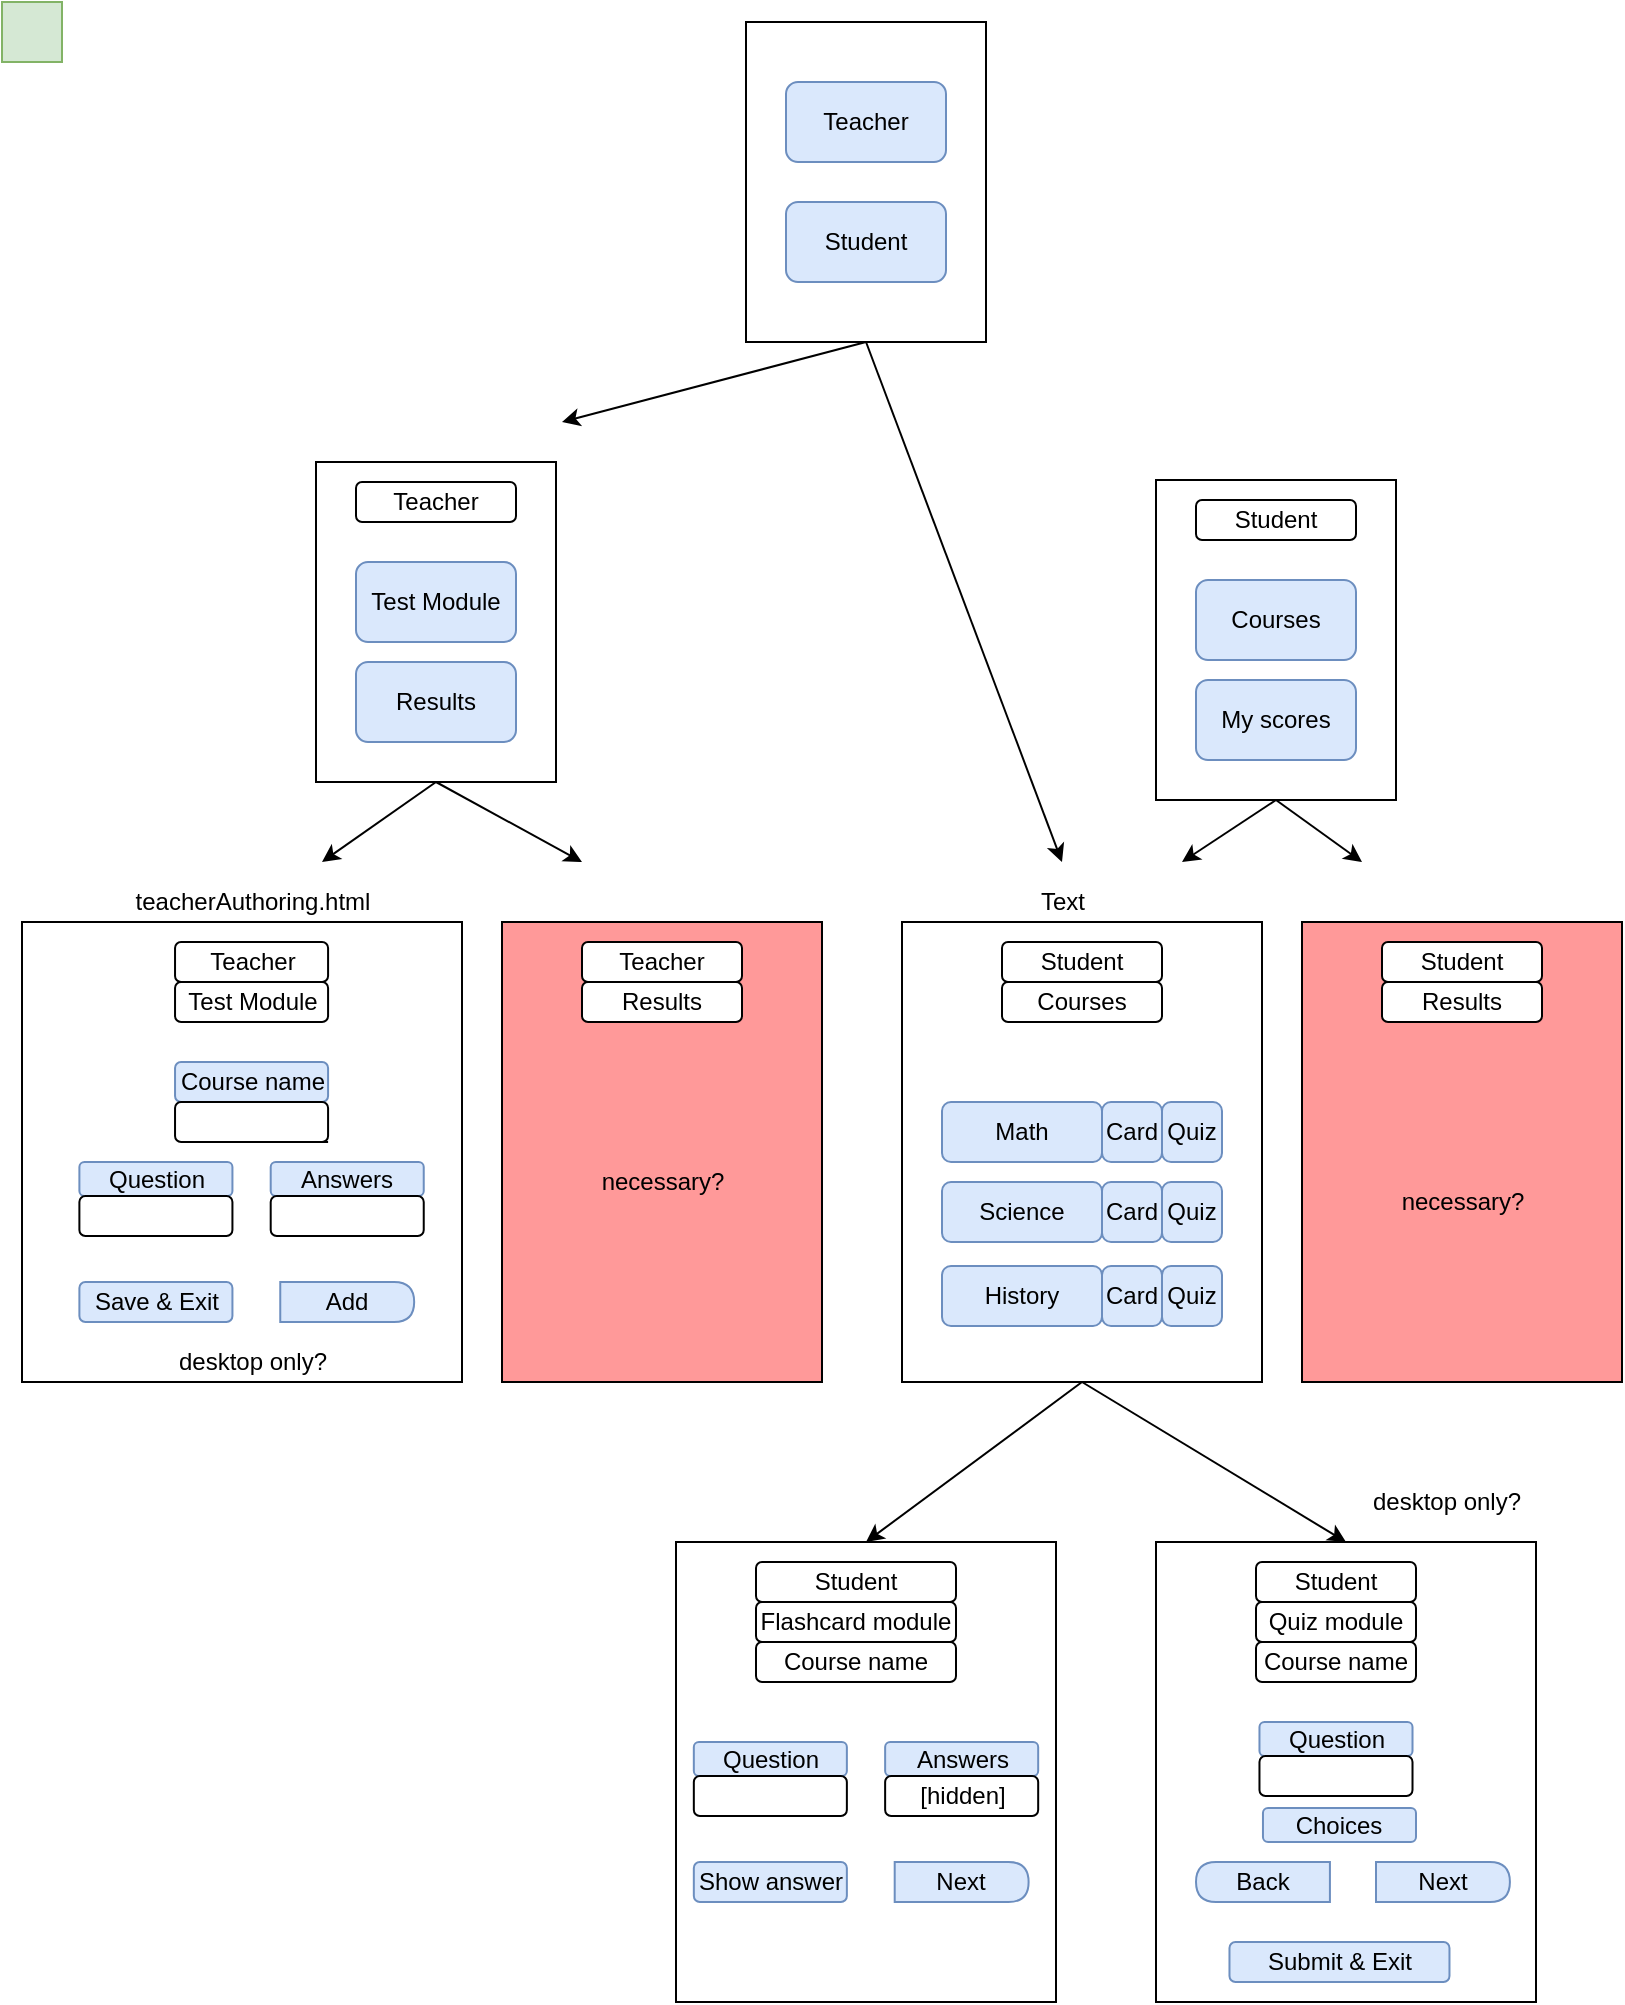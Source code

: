<mxfile version="14.4.3" type="github" pages="2"><diagram id="9fD9goAlEW5F1DG-xID0" name="Page-1"><mxGraphModel dx="878" dy="620" grid="1" gridSize="10" guides="1" tooltips="1" connect="1" arrows="1" fold="1" page="1" pageScale="1" pageWidth="850" pageHeight="1100" math="0" shadow="0"><root><mxCell id="0"/><mxCell id="1" parent="0"/><mxCell id="6zLcicrYt3kFBsztM3Yq-1" value="" style="rounded=0;whiteSpace=wrap;html=1;" vertex="1" parent="1"><mxGeometry x="402" y="40" width="120" height="160" as="geometry"/></mxCell><mxCell id="6zLcicrYt3kFBsztM3Yq-2" value="" style="endArrow=classic;html=1;exitX=0.5;exitY=1;exitDx=0;exitDy=0;" edge="1" parent="1" source="6zLcicrYt3kFBsztM3Yq-1"><mxGeometry width="50" height="50" relative="1" as="geometry"><mxPoint x="317" y="310" as="sourcePoint"/><mxPoint x="560" y="460" as="targetPoint"/></mxGeometry></mxCell><mxCell id="6zLcicrYt3kFBsztM3Yq-3" value="" style="endArrow=classic;html=1;exitX=0.5;exitY=1;exitDx=0;exitDy=0;" edge="1" parent="1" source="6zLcicrYt3kFBsztM3Yq-1"><mxGeometry width="50" height="50" relative="1" as="geometry"><mxPoint x="407" y="160" as="sourcePoint"/><mxPoint x="310" y="240" as="targetPoint"/></mxGeometry></mxCell><mxCell id="6zLcicrYt3kFBsztM3Yq-4" value="Teacher" style="rounded=1;whiteSpace=wrap;html=1;fillColor=#dae8fc;strokeColor=#6c8ebf;" vertex="1" parent="1"><mxGeometry x="422" y="70" width="80" height="40" as="geometry"/></mxCell><mxCell id="6zLcicrYt3kFBsztM3Yq-5" value="Student" style="rounded=1;whiteSpace=wrap;html=1;fillColor=#dae8fc;strokeColor=#6c8ebf;" vertex="1" parent="1"><mxGeometry x="422" y="130" width="80" height="40" as="geometry"/></mxCell><mxCell id="6zLcicrYt3kFBsztM3Yq-6" value="" style="endArrow=classic;html=1;exitX=0.5;exitY=1;exitDx=0;exitDy=0;" edge="1" parent="1" source="6zLcicrYt3kFBsztM3Yq-76"><mxGeometry width="50" height="50" relative="1" as="geometry"><mxPoint x="277" y="465" as="sourcePoint"/><mxPoint x="190" y="460" as="targetPoint"/></mxGeometry></mxCell><mxCell id="6zLcicrYt3kFBsztM3Yq-7" value="" style="endArrow=classic;html=1;exitX=0.5;exitY=1;exitDx=0;exitDy=0;" edge="1" parent="1" source="6zLcicrYt3kFBsztM3Yq-76"><mxGeometry width="50" height="50" relative="1" as="geometry"><mxPoint x="287" y="440" as="sourcePoint"/><mxPoint x="320" y="460" as="targetPoint"/></mxGeometry></mxCell><mxCell id="6zLcicrYt3kFBsztM3Yq-8" value="" style="group" vertex="1" connectable="0" parent="1"><mxGeometry x="40" y="490" width="220" height="230" as="geometry"/></mxCell><mxCell id="6zLcicrYt3kFBsztM3Yq-9" value="" style="rounded=0;whiteSpace=wrap;html=1;" vertex="1" parent="6zLcicrYt3kFBsztM3Yq-8"><mxGeometry width="220" height="230" as="geometry"/></mxCell><mxCell id="6zLcicrYt3kFBsztM3Yq-10" value="Teacher" style="rounded=1;whiteSpace=wrap;html=1;" vertex="1" parent="6zLcicrYt3kFBsztM3Yq-8"><mxGeometry x="76.522" y="10" width="76.522" height="20" as="geometry"/></mxCell><mxCell id="6zLcicrYt3kFBsztM3Yq-11" style="edgeStyle=orthogonalEdgeStyle;rounded=0;orthogonalLoop=1;jettySize=auto;html=1;exitX=1;exitY=0;exitDx=0;exitDy=0;fontSize=8;" edge="1" parent="6zLcicrYt3kFBsztM3Yq-8"><mxGeometry relative="1" as="geometry"><mxPoint x="153.043" y="110" as="sourcePoint"/><mxPoint x="148.261" y="90" as="targetPoint"/></mxGeometry></mxCell><mxCell id="6zLcicrYt3kFBsztM3Yq-12" value="Question" style="rounded=1;whiteSpace=wrap;html=1;fillColor=#dae8fc;strokeColor=#6c8ebf;" vertex="1" parent="6zLcicrYt3kFBsztM3Yq-8"><mxGeometry x="28.696" y="120" width="76.522" height="17" as="geometry"/></mxCell><mxCell id="6zLcicrYt3kFBsztM3Yq-13" value="Test Module" style="rounded=1;whiteSpace=wrap;html=1;" vertex="1" parent="6zLcicrYt3kFBsztM3Yq-8"><mxGeometry x="76.522" y="30" width="76.522" height="20" as="geometry"/></mxCell><mxCell id="6zLcicrYt3kFBsztM3Yq-14" value="Course name" style="rounded=1;whiteSpace=wrap;html=1;fillColor=#dae8fc;strokeColor=#6c8ebf;" vertex="1" parent="6zLcicrYt3kFBsztM3Yq-8"><mxGeometry x="76.522" y="70" width="76.522" height="20" as="geometry"/></mxCell><mxCell id="6zLcicrYt3kFBsztM3Yq-15" value="" style="rounded=1;whiteSpace=wrap;html=1;" vertex="1" parent="6zLcicrYt3kFBsztM3Yq-8"><mxGeometry x="76.522" y="90" width="76.522" height="20" as="geometry"/></mxCell><mxCell id="6zLcicrYt3kFBsztM3Yq-16" value="" style="rounded=1;whiteSpace=wrap;html=1;" vertex="1" parent="6zLcicrYt3kFBsztM3Yq-8"><mxGeometry x="28.696" y="137" width="76.522" height="20" as="geometry"/></mxCell><mxCell id="6zLcicrYt3kFBsztM3Yq-17" value="Answers" style="rounded=1;whiteSpace=wrap;html=1;fillColor=#dae8fc;strokeColor=#6c8ebf;" vertex="1" parent="6zLcicrYt3kFBsztM3Yq-8"><mxGeometry x="124.348" y="120" width="76.522" height="17" as="geometry"/></mxCell><mxCell id="6zLcicrYt3kFBsztM3Yq-18" value="" style="rounded=1;whiteSpace=wrap;html=1;" vertex="1" parent="6zLcicrYt3kFBsztM3Yq-8"><mxGeometry x="124.348" y="137" width="76.522" height="20" as="geometry"/></mxCell><mxCell id="6zLcicrYt3kFBsztM3Yq-19" value="Add" style="shape=delay;whiteSpace=wrap;html=1;fontSize=12;fillColor=#dae8fc;strokeColor=#6c8ebf;" vertex="1" parent="6zLcicrYt3kFBsztM3Yq-8"><mxGeometry x="129.13" y="180" width="66.957" height="20" as="geometry"/></mxCell><mxCell id="6zLcicrYt3kFBsztM3Yq-20" value="Save &amp;amp; Exit" style="rounded=1;whiteSpace=wrap;html=1;fillColor=#dae8fc;strokeColor=#6c8ebf;" vertex="1" parent="6zLcicrYt3kFBsztM3Yq-8"><mxGeometry x="28.696" y="180" width="76.522" height="20" as="geometry"/></mxCell><mxCell id="6zLcicrYt3kFBsztM3Yq-74" value="desktop only?" style="text;html=1;align=center;verticalAlign=middle;resizable=0;points=[];autosize=1;" vertex="1" parent="6zLcicrYt3kFBsztM3Yq-8"><mxGeometry x="69.78" y="210" width="90" height="20" as="geometry"/></mxCell><mxCell id="6zLcicrYt3kFBsztM3Yq-21" value="" style="group;fillColor=#FF6666;" vertex="1" connectable="0" parent="1"><mxGeometry x="280" y="490" width="160" height="230" as="geometry"/></mxCell><mxCell id="6zLcicrYt3kFBsztM3Yq-22" value="" style="rounded=0;whiteSpace=wrap;html=1;fillColor=#FF9999;" vertex="1" parent="6zLcicrYt3kFBsztM3Yq-21"><mxGeometry width="160" height="230" as="geometry"/></mxCell><mxCell id="6zLcicrYt3kFBsztM3Yq-23" value="Teacher" style="rounded=1;whiteSpace=wrap;html=1;" vertex="1" parent="6zLcicrYt3kFBsztM3Yq-21"><mxGeometry x="40" y="10" width="80" height="20" as="geometry"/></mxCell><mxCell id="6zLcicrYt3kFBsztM3Yq-24" value="Results" style="rounded=1;whiteSpace=wrap;html=1;" vertex="1" parent="6zLcicrYt3kFBsztM3Yq-21"><mxGeometry x="40" y="30" width="80" height="20" as="geometry"/></mxCell><mxCell id="6zLcicrYt3kFBsztM3Yq-25" value="necessary?" style="text;html=1;align=center;verticalAlign=middle;resizable=0;points=[];autosize=1;" vertex="1" parent="6zLcicrYt3kFBsztM3Yq-21"><mxGeometry x="40" y="120" width="80" height="20" as="geometry"/></mxCell><mxCell id="6zLcicrYt3kFBsztM3Yq-26" value="" style="group;fillColor=#f8cecc;strokeColor=#b85450;" vertex="1" connectable="0" parent="1"><mxGeometry x="607" y="269" width="120" height="160" as="geometry"/></mxCell><mxCell id="6zLcicrYt3kFBsztM3Yq-27" value="" style="rounded=0;whiteSpace=wrap;html=1;" vertex="1" parent="6zLcicrYt3kFBsztM3Yq-26"><mxGeometry width="120" height="160" as="geometry"/></mxCell><mxCell id="6zLcicrYt3kFBsztM3Yq-28" value="Student" style="rounded=1;whiteSpace=wrap;html=1;" vertex="1" parent="6zLcicrYt3kFBsztM3Yq-26"><mxGeometry x="20" y="10" width="80" height="20" as="geometry"/></mxCell><mxCell id="6zLcicrYt3kFBsztM3Yq-29" value="Courses" style="rounded=1;whiteSpace=wrap;html=1;fillColor=#dae8fc;strokeColor=#6c8ebf;" vertex="1" parent="6zLcicrYt3kFBsztM3Yq-26"><mxGeometry x="20" y="50" width="80" height="40" as="geometry"/></mxCell><mxCell id="6zLcicrYt3kFBsztM3Yq-30" value="My scores" style="rounded=1;whiteSpace=wrap;html=1;fillColor=#dae8fc;strokeColor=#6c8ebf;" vertex="1" parent="6zLcicrYt3kFBsztM3Yq-26"><mxGeometry x="20" y="100" width="80" height="40" as="geometry"/></mxCell><mxCell id="6zLcicrYt3kFBsztM3Yq-31" value="" style="group;fillColor=#FF9999;" vertex="1" connectable="0" parent="1"><mxGeometry x="680" y="490" width="160" height="230" as="geometry"/></mxCell><mxCell id="6zLcicrYt3kFBsztM3Yq-32" value="" style="rounded=0;whiteSpace=wrap;html=1;fillColor=#FF9999;" vertex="1" parent="6zLcicrYt3kFBsztM3Yq-31"><mxGeometry width="160" height="230" as="geometry"/></mxCell><mxCell id="6zLcicrYt3kFBsztM3Yq-33" value="Student" style="rounded=1;whiteSpace=wrap;html=1;" vertex="1" parent="6zLcicrYt3kFBsztM3Yq-31"><mxGeometry x="40" y="10" width="80" height="20" as="geometry"/></mxCell><mxCell id="6zLcicrYt3kFBsztM3Yq-34" value="Results" style="rounded=1;whiteSpace=wrap;html=1;" vertex="1" parent="6zLcicrYt3kFBsztM3Yq-31"><mxGeometry x="40" y="30" width="80" height="20" as="geometry"/></mxCell><mxCell id="6zLcicrYt3kFBsztM3Yq-35" value="necessary?" style="text;html=1;align=center;verticalAlign=middle;resizable=0;points=[];autosize=1;" vertex="1" parent="6zLcicrYt3kFBsztM3Yq-31"><mxGeometry x="40" y="130" width="80" height="20" as="geometry"/></mxCell><mxCell id="6zLcicrYt3kFBsztM3Yq-36" value="" style="endArrow=classic;html=1;exitX=0.5;exitY=1;exitDx=0;exitDy=0;" edge="1" parent="1" source="6zLcicrYt3kFBsztM3Yq-27"><mxGeometry width="50" height="50" relative="1" as="geometry"><mxPoint x="697" y="430" as="sourcePoint"/><mxPoint x="710" y="460" as="targetPoint"/></mxGeometry></mxCell><mxCell id="6zLcicrYt3kFBsztM3Yq-37" value="" style="endArrow=classic;html=1;exitX=0.5;exitY=1;exitDx=0;exitDy=0;" edge="1" parent="1" source="6zLcicrYt3kFBsztM3Yq-27"><mxGeometry width="50" height="50" relative="1" as="geometry"><mxPoint x="597" y="440" as="sourcePoint"/><mxPoint x="620" y="460" as="targetPoint"/></mxGeometry></mxCell><mxCell id="6zLcicrYt3kFBsztM3Yq-38" value="" style="rounded=0;whiteSpace=wrap;html=1;" vertex="1" parent="1"><mxGeometry x="480" y="490" width="180" height="230" as="geometry"/></mxCell><mxCell id="6zLcicrYt3kFBsztM3Yq-39" value="Math" style="rounded=1;whiteSpace=wrap;html=1;fillColor=#dae8fc;strokeColor=#6c8ebf;" vertex="1" parent="1"><mxGeometry x="500" y="580" width="80" height="30" as="geometry"/></mxCell><mxCell id="6zLcicrYt3kFBsztM3Yq-40" value="Science" style="rounded=1;whiteSpace=wrap;html=1;fillColor=#dae8fc;strokeColor=#6c8ebf;" vertex="1" parent="1"><mxGeometry x="500" y="620" width="80" height="30" as="geometry"/></mxCell><mxCell id="6zLcicrYt3kFBsztM3Yq-41" value="History" style="rounded=1;whiteSpace=wrap;html=1;fillColor=#dae8fc;strokeColor=#6c8ebf;" vertex="1" parent="1"><mxGeometry x="500" y="662" width="80" height="30" as="geometry"/></mxCell><mxCell id="6zLcicrYt3kFBsztM3Yq-42" value="Student" style="rounded=1;whiteSpace=wrap;html=1;" vertex="1" parent="1"><mxGeometry x="530" y="500" width="80" height="20" as="geometry"/></mxCell><mxCell id="6zLcicrYt3kFBsztM3Yq-43" value="Courses" style="rounded=1;whiteSpace=wrap;html=1;" vertex="1" parent="1"><mxGeometry x="530" y="520" width="80" height="20" as="geometry"/></mxCell><mxCell id="6zLcicrYt3kFBsztM3Yq-44" value="Card" style="rounded=1;whiteSpace=wrap;html=1;fillColor=#dae8fc;strokeColor=#6c8ebf;" vertex="1" parent="1"><mxGeometry x="580" y="580" width="30" height="30" as="geometry"/></mxCell><mxCell id="6zLcicrYt3kFBsztM3Yq-45" value="Quiz" style="rounded=1;whiteSpace=wrap;html=1;fillColor=#dae8fc;strokeColor=#6c8ebf;" vertex="1" parent="1"><mxGeometry x="610" y="580" width="30" height="30" as="geometry"/></mxCell><mxCell id="6zLcicrYt3kFBsztM3Yq-46" value="Card" style="rounded=1;whiteSpace=wrap;html=1;fillColor=#dae8fc;strokeColor=#6c8ebf;" vertex="1" parent="1"><mxGeometry x="580" y="620" width="30" height="30" as="geometry"/></mxCell><mxCell id="6zLcicrYt3kFBsztM3Yq-47" value="Quiz" style="rounded=1;whiteSpace=wrap;html=1;fillColor=#dae8fc;strokeColor=#6c8ebf;" vertex="1" parent="1"><mxGeometry x="610" y="620" width="30" height="30" as="geometry"/></mxCell><mxCell id="6zLcicrYt3kFBsztM3Yq-48" value="Card" style="rounded=1;whiteSpace=wrap;html=1;fillColor=#dae8fc;strokeColor=#6c8ebf;" vertex="1" parent="1"><mxGeometry x="580" y="662" width="30" height="30" as="geometry"/></mxCell><mxCell id="6zLcicrYt3kFBsztM3Yq-49" value="Quiz" style="rounded=1;whiteSpace=wrap;html=1;fillColor=#dae8fc;strokeColor=#6c8ebf;" vertex="1" parent="1"><mxGeometry x="610" y="662" width="30" height="30" as="geometry"/></mxCell><mxCell id="6zLcicrYt3kFBsztM3Yq-50" value="" style="group" vertex="1" connectable="0" parent="1"><mxGeometry x="367" y="800" width="190" height="230" as="geometry"/></mxCell><mxCell id="6zLcicrYt3kFBsztM3Yq-51" value="" style="rounded=0;whiteSpace=wrap;html=1;" vertex="1" parent="6zLcicrYt3kFBsztM3Yq-50"><mxGeometry width="190" height="230" as="geometry"/></mxCell><mxCell id="6zLcicrYt3kFBsztM3Yq-52" value="Student" style="rounded=1;whiteSpace=wrap;html=1;" vertex="1" parent="6zLcicrYt3kFBsztM3Yq-50"><mxGeometry x="40" y="10" width="100" height="20" as="geometry"/></mxCell><mxCell id="6zLcicrYt3kFBsztM3Yq-53" value="Flashcard module" style="rounded=1;whiteSpace=wrap;html=1;" vertex="1" parent="6zLcicrYt3kFBsztM3Yq-50"><mxGeometry x="40" y="30" width="100" height="20" as="geometry"/></mxCell><mxCell id="6zLcicrYt3kFBsztM3Yq-54" value="Question" style="rounded=1;whiteSpace=wrap;html=1;fillColor=#dae8fc;strokeColor=#6c8ebf;" vertex="1" parent="6zLcicrYt3kFBsztM3Yq-50"><mxGeometry x="8.916" y="100" width="76.522" height="17" as="geometry"/></mxCell><mxCell id="6zLcicrYt3kFBsztM3Yq-55" value="" style="rounded=1;whiteSpace=wrap;html=1;" vertex="1" parent="6zLcicrYt3kFBsztM3Yq-50"><mxGeometry x="8.916" y="117" width="76.522" height="20" as="geometry"/></mxCell><mxCell id="6zLcicrYt3kFBsztM3Yq-56" value="Answers" style="rounded=1;whiteSpace=wrap;html=1;fillColor=#dae8fc;strokeColor=#6c8ebf;" vertex="1" parent="6zLcicrYt3kFBsztM3Yq-50"><mxGeometry x="104.568" y="100" width="76.522" height="17" as="geometry"/></mxCell><mxCell id="6zLcicrYt3kFBsztM3Yq-57" value="[hidden]" style="rounded=1;whiteSpace=wrap;html=1;" vertex="1" parent="6zLcicrYt3kFBsztM3Yq-50"><mxGeometry x="104.568" y="117" width="76.522" height="20" as="geometry"/></mxCell><mxCell id="6zLcicrYt3kFBsztM3Yq-58" value="Next" style="shape=delay;whiteSpace=wrap;html=1;fontSize=12;fillColor=#dae8fc;strokeColor=#6c8ebf;" vertex="1" parent="6zLcicrYt3kFBsztM3Yq-50"><mxGeometry x="109.35" y="160" width="66.957" height="20" as="geometry"/></mxCell><mxCell id="6zLcicrYt3kFBsztM3Yq-59" value="Show answer" style="rounded=1;whiteSpace=wrap;html=1;fillColor=#dae8fc;strokeColor=#6c8ebf;" vertex="1" parent="6zLcicrYt3kFBsztM3Yq-50"><mxGeometry x="8.916" y="160" width="76.522" height="20" as="geometry"/></mxCell><mxCell id="6zLcicrYt3kFBsztM3Yq-60" value="Course name" style="rounded=1;whiteSpace=wrap;html=1;" vertex="1" parent="6zLcicrYt3kFBsztM3Yq-50"><mxGeometry x="40" y="50" width="100" height="20" as="geometry"/></mxCell><mxCell id="6zLcicrYt3kFBsztM3Yq-61" value="" style="group" vertex="1" connectable="0" parent="1"><mxGeometry x="607" y="800" width="190" height="230" as="geometry"/></mxCell><mxCell id="6zLcicrYt3kFBsztM3Yq-62" value="" style="rounded=0;whiteSpace=wrap;html=1;" vertex="1" parent="6zLcicrYt3kFBsztM3Yq-61"><mxGeometry width="190" height="230" as="geometry"/></mxCell><mxCell id="6zLcicrYt3kFBsztM3Yq-63" value="Student" style="rounded=1;whiteSpace=wrap;html=1;" vertex="1" parent="6zLcicrYt3kFBsztM3Yq-61"><mxGeometry x="50" y="10" width="80" height="20" as="geometry"/></mxCell><mxCell id="6zLcicrYt3kFBsztM3Yq-64" value="Quiz module" style="rounded=1;whiteSpace=wrap;html=1;" vertex="1" parent="6zLcicrYt3kFBsztM3Yq-61"><mxGeometry x="50" y="30" width="80" height="20" as="geometry"/></mxCell><mxCell id="6zLcicrYt3kFBsztM3Yq-65" value="Question" style="rounded=1;whiteSpace=wrap;html=1;fillColor=#dae8fc;strokeColor=#6c8ebf;" vertex="1" parent="6zLcicrYt3kFBsztM3Yq-61"><mxGeometry x="51.736" y="90" width="76.522" height="17" as="geometry"/></mxCell><mxCell id="6zLcicrYt3kFBsztM3Yq-66" value="" style="rounded=1;whiteSpace=wrap;html=1;" vertex="1" parent="6zLcicrYt3kFBsztM3Yq-61"><mxGeometry x="51.736" y="107" width="76.522" height="20" as="geometry"/></mxCell><mxCell id="6zLcicrYt3kFBsztM3Yq-67" value="Next" style="shape=delay;whiteSpace=wrap;html=1;fontSize=12;fillColor=#dae8fc;strokeColor=#6c8ebf;" vertex="1" parent="6zLcicrYt3kFBsztM3Yq-61"><mxGeometry x="110.0" y="160" width="66.957" height="20" as="geometry"/></mxCell><mxCell id="6zLcicrYt3kFBsztM3Yq-68" value="Submit &amp;amp; Exit" style="rounded=1;whiteSpace=wrap;html=1;fillColor=#dae8fc;strokeColor=#6c8ebf;" vertex="1" parent="6zLcicrYt3kFBsztM3Yq-61"><mxGeometry x="36.74" y="200" width="110" height="20" as="geometry"/></mxCell><mxCell id="6zLcicrYt3kFBsztM3Yq-69" value="Course name" style="rounded=1;whiteSpace=wrap;html=1;" vertex="1" parent="6zLcicrYt3kFBsztM3Yq-61"><mxGeometry x="50" y="50" width="80" height="20" as="geometry"/></mxCell><mxCell id="6zLcicrYt3kFBsztM3Yq-70" value="Choices" style="rounded=1;whiteSpace=wrap;html=1;fillColor=#dae8fc;strokeColor=#6c8ebf;" vertex="1" parent="6zLcicrYt3kFBsztM3Yq-61"><mxGeometry x="53.478" y="133" width="76.522" height="17" as="geometry"/></mxCell><mxCell id="6zLcicrYt3kFBsztM3Yq-71" value="Back" style="shape=delay;whiteSpace=wrap;html=1;fontSize=12;fillColor=#dae8fc;strokeColor=#6c8ebf;flipH=1;" vertex="1" parent="6zLcicrYt3kFBsztM3Yq-61"><mxGeometry x="20.0" y="160" width="66.957" height="20" as="geometry"/></mxCell><mxCell id="6zLcicrYt3kFBsztM3Yq-72" value="" style="endArrow=classic;html=1;exitX=0.5;exitY=1;exitDx=0;exitDy=0;entryX=0.5;entryY=0;entryDx=0;entryDy=0;" edge="1" parent="1" source="6zLcicrYt3kFBsztM3Yq-38" target="6zLcicrYt3kFBsztM3Yq-62"><mxGeometry width="50" height="50" relative="1" as="geometry"><mxPoint x="747" y="780" as="sourcePoint"/><mxPoint x="827" y="890" as="targetPoint"/></mxGeometry></mxCell><mxCell id="6zLcicrYt3kFBsztM3Yq-73" value="" style="endArrow=classic;html=1;exitX=0.5;exitY=1;exitDx=0;exitDy=0;entryX=0.5;entryY=0;entryDx=0;entryDy=0;" edge="1" parent="1" source="6zLcicrYt3kFBsztM3Yq-38" target="6zLcicrYt3kFBsztM3Yq-51"><mxGeometry width="50" height="50" relative="1" as="geometry"><mxPoint x="577" y="780" as="sourcePoint"/><mxPoint x="652" y="850" as="targetPoint"/></mxGeometry></mxCell><mxCell id="6zLcicrYt3kFBsztM3Yq-75" value="" style="group" connectable="0" vertex="1" parent="1"><mxGeometry x="187" y="260" width="120" height="160" as="geometry"/></mxCell><mxCell id="6zLcicrYt3kFBsztM3Yq-76" value="" style="rounded=0;whiteSpace=wrap;html=1;" vertex="1" parent="6zLcicrYt3kFBsztM3Yq-75"><mxGeometry width="120" height="160" as="geometry"/></mxCell><mxCell id="6zLcicrYt3kFBsztM3Yq-77" value="Teacher" style="rounded=1;whiteSpace=wrap;html=1;" vertex="1" parent="6zLcicrYt3kFBsztM3Yq-75"><mxGeometry x="20" y="10" width="80" height="20" as="geometry"/></mxCell><mxCell id="6zLcicrYt3kFBsztM3Yq-78" value="Test Module" style="rounded=1;whiteSpace=wrap;html=1;fillColor=#dae8fc;strokeColor=#6c8ebf;" vertex="1" parent="6zLcicrYt3kFBsztM3Yq-75"><mxGeometry x="20" y="50" width="80" height="40" as="geometry"/></mxCell><mxCell id="6zLcicrYt3kFBsztM3Yq-79" value="Results" style="rounded=1;whiteSpace=wrap;html=1;fillColor=#dae8fc;strokeColor=#6c8ebf;" vertex="1" parent="6zLcicrYt3kFBsztM3Yq-75"><mxGeometry x="20" y="100" width="80" height="40" as="geometry"/></mxCell><mxCell id="6zLcicrYt3kFBsztM3Yq-80" value="desktop only?" style="text;html=1;align=center;verticalAlign=middle;resizable=0;points=[];autosize=1;" vertex="1" parent="1"><mxGeometry x="707" y="770" width="90" height="20" as="geometry"/></mxCell><mxCell id="GenMaW30tC9q8amXC3VV-1" value="teacherAuthoring.html" style="text;html=1;resizable=0;autosize=1;align=center;verticalAlign=middle;points=[];fillColor=none;strokeColor=none;rounded=0;" vertex="1" parent="1"><mxGeometry x="90" y="470" width="130" height="20" as="geometry"/></mxCell><mxCell id="GenMaW30tC9q8amXC3VV-3" value="Text" style="text;html=1;resizable=0;autosize=1;align=center;verticalAlign=middle;points=[];fillColor=none;strokeColor=none;rounded=0;" vertex="1" parent="1"><mxGeometry x="540" y="470" width="40" height="20" as="geometry"/></mxCell><mxCell id="GenMaW30tC9q8amXC3VV-5" value="" style="rounded=0;whiteSpace=wrap;html=1;fillColor=#d5e8d4;strokeColor=#82b366;" vertex="1" parent="1"><mxGeometry x="30" y="30" width="30" height="30" as="geometry"/></mxCell></root></mxGraphModel></diagram><diagram id="BmSE2aoRar_VW7veop-z" name="Page-2"><mxGraphModel dx="878" dy="620" grid="1" gridSize="10" guides="1" tooltips="1" connect="1" arrows="1" fold="1" page="1" pageScale="1" pageWidth="850" pageHeight="1100" math="0" shadow="0"><root><mxCell id="NoqR4jY5gbtJgDWmboDG-0"/><mxCell id="NoqR4jY5gbtJgDWmboDG-1" parent="NoqR4jY5gbtJgDWmboDG-0"/></root></mxGraphModel></diagram></mxfile>